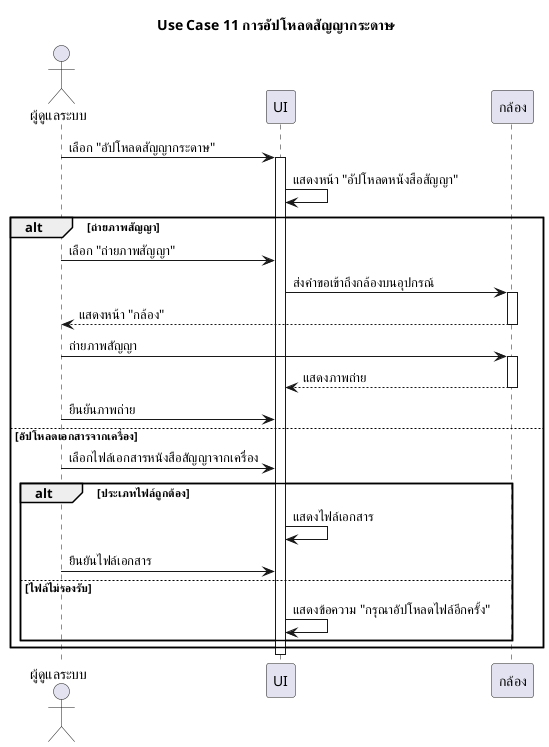 @startuml use case 11 การอัปโหลดสัญญากระดาษ
title Use Case 11 การอัปโหลดสัญญากระดาษ
skinparam defaultFontName "TH Sarabun New"

actor "ผู้ดูแลระบบ" as Admin
participant "UI" as UI
participant "กล้อง" as Camera

Admin -> UI      : เลือก "อัปโหลดสัญญากระดาษ"
activate UI
UI -> UI: แสดงหน้า "อัปโหลดหนังสือสัญญา"

alt ถ่ายภาพสัญญา
    Admin -> UI  : เลือก "ถ่ายภาพสัญญา"
    UI -> Camera: ส่งคำขอเข้าถึงกล้องบนอุปกรณ์
    activate Camera
    Camera --> Admin: แสดงหน้า "กล้อง"
    deactivate Camera

    Admin -> Camera: ถ่ายภาพสัญญา
    activate Camera

    Camera --> UI: แสดงภาพถ่าย
    deactivate Camera
    Admin -> UI: ยืนยันภาพถ่าย

else อัปโหลดเอกสารจากเครื่อง
    Admin -> UI      : เลือกไฟล์เอกสารหนังสือสัญญาจากเครื่อง

    alt ประเภทไฟล์ถูกต้อง
        UI -> UI : แสดงไฟล์เอกสาร
        Admin -> UI: ยืนยันไฟล์เอกสาร
    else ไฟล์ไม่รองรับ
        UI->UI : แสดงข้อความ "กรุณาอัปโหลดไฟล์อีกครั้ง"
    end

end
deactivate UI
@enduml


